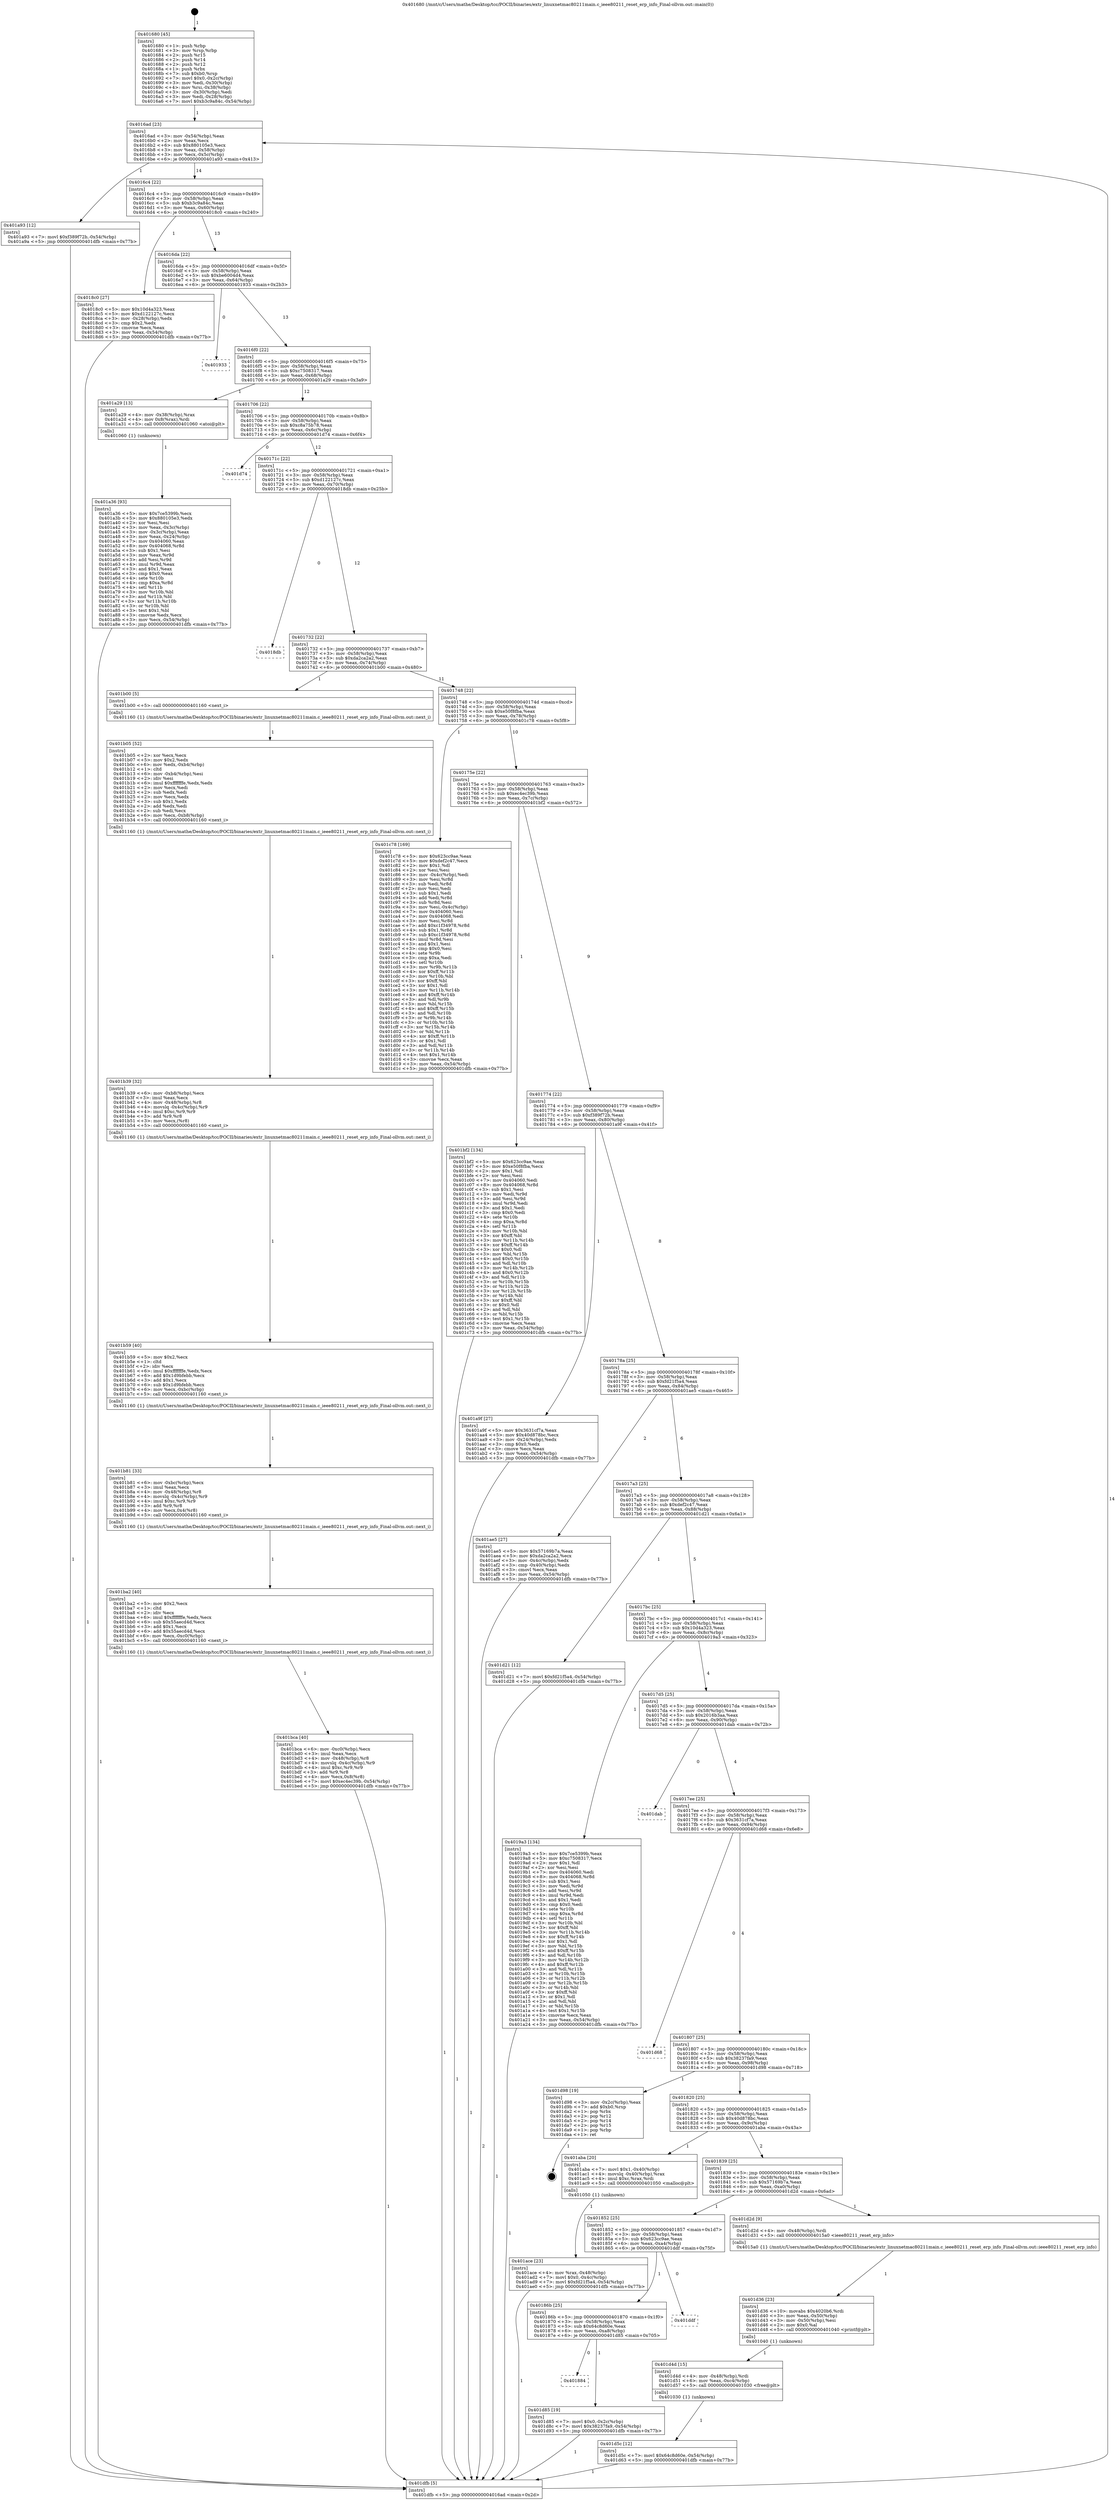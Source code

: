 digraph "0x401680" {
  label = "0x401680 (/mnt/c/Users/mathe/Desktop/tcc/POCII/binaries/extr_linuxnetmac80211main.c_ieee80211_reset_erp_info_Final-ollvm.out::main(0))"
  labelloc = "t"
  node[shape=record]

  Entry [label="",width=0.3,height=0.3,shape=circle,fillcolor=black,style=filled]
  "0x4016ad" [label="{
     0x4016ad [23]\l
     | [instrs]\l
     &nbsp;&nbsp;0x4016ad \<+3\>: mov -0x54(%rbp),%eax\l
     &nbsp;&nbsp;0x4016b0 \<+2\>: mov %eax,%ecx\l
     &nbsp;&nbsp;0x4016b2 \<+6\>: sub $0x880105e3,%ecx\l
     &nbsp;&nbsp;0x4016b8 \<+3\>: mov %eax,-0x58(%rbp)\l
     &nbsp;&nbsp;0x4016bb \<+3\>: mov %ecx,-0x5c(%rbp)\l
     &nbsp;&nbsp;0x4016be \<+6\>: je 0000000000401a93 \<main+0x413\>\l
  }"]
  "0x401a93" [label="{
     0x401a93 [12]\l
     | [instrs]\l
     &nbsp;&nbsp;0x401a93 \<+7\>: movl $0xf389f72b,-0x54(%rbp)\l
     &nbsp;&nbsp;0x401a9a \<+5\>: jmp 0000000000401dfb \<main+0x77b\>\l
  }"]
  "0x4016c4" [label="{
     0x4016c4 [22]\l
     | [instrs]\l
     &nbsp;&nbsp;0x4016c4 \<+5\>: jmp 00000000004016c9 \<main+0x49\>\l
     &nbsp;&nbsp;0x4016c9 \<+3\>: mov -0x58(%rbp),%eax\l
     &nbsp;&nbsp;0x4016cc \<+5\>: sub $0xb3c9a84c,%eax\l
     &nbsp;&nbsp;0x4016d1 \<+3\>: mov %eax,-0x60(%rbp)\l
     &nbsp;&nbsp;0x4016d4 \<+6\>: je 00000000004018c0 \<main+0x240\>\l
  }"]
  Exit [label="",width=0.3,height=0.3,shape=circle,fillcolor=black,style=filled,peripheries=2]
  "0x4018c0" [label="{
     0x4018c0 [27]\l
     | [instrs]\l
     &nbsp;&nbsp;0x4018c0 \<+5\>: mov $0x10d4a323,%eax\l
     &nbsp;&nbsp;0x4018c5 \<+5\>: mov $0xd122127c,%ecx\l
     &nbsp;&nbsp;0x4018ca \<+3\>: mov -0x28(%rbp),%edx\l
     &nbsp;&nbsp;0x4018cd \<+3\>: cmp $0x2,%edx\l
     &nbsp;&nbsp;0x4018d0 \<+3\>: cmovne %ecx,%eax\l
     &nbsp;&nbsp;0x4018d3 \<+3\>: mov %eax,-0x54(%rbp)\l
     &nbsp;&nbsp;0x4018d6 \<+5\>: jmp 0000000000401dfb \<main+0x77b\>\l
  }"]
  "0x4016da" [label="{
     0x4016da [22]\l
     | [instrs]\l
     &nbsp;&nbsp;0x4016da \<+5\>: jmp 00000000004016df \<main+0x5f\>\l
     &nbsp;&nbsp;0x4016df \<+3\>: mov -0x58(%rbp),%eax\l
     &nbsp;&nbsp;0x4016e2 \<+5\>: sub $0xbe6004d4,%eax\l
     &nbsp;&nbsp;0x4016e7 \<+3\>: mov %eax,-0x64(%rbp)\l
     &nbsp;&nbsp;0x4016ea \<+6\>: je 0000000000401933 \<main+0x2b3\>\l
  }"]
  "0x401dfb" [label="{
     0x401dfb [5]\l
     | [instrs]\l
     &nbsp;&nbsp;0x401dfb \<+5\>: jmp 00000000004016ad \<main+0x2d\>\l
  }"]
  "0x401680" [label="{
     0x401680 [45]\l
     | [instrs]\l
     &nbsp;&nbsp;0x401680 \<+1\>: push %rbp\l
     &nbsp;&nbsp;0x401681 \<+3\>: mov %rsp,%rbp\l
     &nbsp;&nbsp;0x401684 \<+2\>: push %r15\l
     &nbsp;&nbsp;0x401686 \<+2\>: push %r14\l
     &nbsp;&nbsp;0x401688 \<+2\>: push %r12\l
     &nbsp;&nbsp;0x40168a \<+1\>: push %rbx\l
     &nbsp;&nbsp;0x40168b \<+7\>: sub $0xb0,%rsp\l
     &nbsp;&nbsp;0x401692 \<+7\>: movl $0x0,-0x2c(%rbp)\l
     &nbsp;&nbsp;0x401699 \<+3\>: mov %edi,-0x30(%rbp)\l
     &nbsp;&nbsp;0x40169c \<+4\>: mov %rsi,-0x38(%rbp)\l
     &nbsp;&nbsp;0x4016a0 \<+3\>: mov -0x30(%rbp),%edi\l
     &nbsp;&nbsp;0x4016a3 \<+3\>: mov %edi,-0x28(%rbp)\l
     &nbsp;&nbsp;0x4016a6 \<+7\>: movl $0xb3c9a84c,-0x54(%rbp)\l
  }"]
  "0x401884" [label="{
     0x401884\l
  }", style=dashed]
  "0x401933" [label="{
     0x401933\l
  }", style=dashed]
  "0x4016f0" [label="{
     0x4016f0 [22]\l
     | [instrs]\l
     &nbsp;&nbsp;0x4016f0 \<+5\>: jmp 00000000004016f5 \<main+0x75\>\l
     &nbsp;&nbsp;0x4016f5 \<+3\>: mov -0x58(%rbp),%eax\l
     &nbsp;&nbsp;0x4016f8 \<+5\>: sub $0xc7508317,%eax\l
     &nbsp;&nbsp;0x4016fd \<+3\>: mov %eax,-0x68(%rbp)\l
     &nbsp;&nbsp;0x401700 \<+6\>: je 0000000000401a29 \<main+0x3a9\>\l
  }"]
  "0x401d85" [label="{
     0x401d85 [19]\l
     | [instrs]\l
     &nbsp;&nbsp;0x401d85 \<+7\>: movl $0x0,-0x2c(%rbp)\l
     &nbsp;&nbsp;0x401d8c \<+7\>: movl $0x38237fa9,-0x54(%rbp)\l
     &nbsp;&nbsp;0x401d93 \<+5\>: jmp 0000000000401dfb \<main+0x77b\>\l
  }"]
  "0x401a29" [label="{
     0x401a29 [13]\l
     | [instrs]\l
     &nbsp;&nbsp;0x401a29 \<+4\>: mov -0x38(%rbp),%rax\l
     &nbsp;&nbsp;0x401a2d \<+4\>: mov 0x8(%rax),%rdi\l
     &nbsp;&nbsp;0x401a31 \<+5\>: call 0000000000401060 \<atoi@plt\>\l
     | [calls]\l
     &nbsp;&nbsp;0x401060 \{1\} (unknown)\l
  }"]
  "0x401706" [label="{
     0x401706 [22]\l
     | [instrs]\l
     &nbsp;&nbsp;0x401706 \<+5\>: jmp 000000000040170b \<main+0x8b\>\l
     &nbsp;&nbsp;0x40170b \<+3\>: mov -0x58(%rbp),%eax\l
     &nbsp;&nbsp;0x40170e \<+5\>: sub $0xc8a75b78,%eax\l
     &nbsp;&nbsp;0x401713 \<+3\>: mov %eax,-0x6c(%rbp)\l
     &nbsp;&nbsp;0x401716 \<+6\>: je 0000000000401d74 \<main+0x6f4\>\l
  }"]
  "0x40186b" [label="{
     0x40186b [25]\l
     | [instrs]\l
     &nbsp;&nbsp;0x40186b \<+5\>: jmp 0000000000401870 \<main+0x1f0\>\l
     &nbsp;&nbsp;0x401870 \<+3\>: mov -0x58(%rbp),%eax\l
     &nbsp;&nbsp;0x401873 \<+5\>: sub $0x64c8d60e,%eax\l
     &nbsp;&nbsp;0x401878 \<+6\>: mov %eax,-0xa8(%rbp)\l
     &nbsp;&nbsp;0x40187e \<+6\>: je 0000000000401d85 \<main+0x705\>\l
  }"]
  "0x401d74" [label="{
     0x401d74\l
  }", style=dashed]
  "0x40171c" [label="{
     0x40171c [22]\l
     | [instrs]\l
     &nbsp;&nbsp;0x40171c \<+5\>: jmp 0000000000401721 \<main+0xa1\>\l
     &nbsp;&nbsp;0x401721 \<+3\>: mov -0x58(%rbp),%eax\l
     &nbsp;&nbsp;0x401724 \<+5\>: sub $0xd122127c,%eax\l
     &nbsp;&nbsp;0x401729 \<+3\>: mov %eax,-0x70(%rbp)\l
     &nbsp;&nbsp;0x40172c \<+6\>: je 00000000004018db \<main+0x25b\>\l
  }"]
  "0x401ddf" [label="{
     0x401ddf\l
  }", style=dashed]
  "0x4018db" [label="{
     0x4018db\l
  }", style=dashed]
  "0x401732" [label="{
     0x401732 [22]\l
     | [instrs]\l
     &nbsp;&nbsp;0x401732 \<+5\>: jmp 0000000000401737 \<main+0xb7\>\l
     &nbsp;&nbsp;0x401737 \<+3\>: mov -0x58(%rbp),%eax\l
     &nbsp;&nbsp;0x40173a \<+5\>: sub $0xda2ca2a2,%eax\l
     &nbsp;&nbsp;0x40173f \<+3\>: mov %eax,-0x74(%rbp)\l
     &nbsp;&nbsp;0x401742 \<+6\>: je 0000000000401b00 \<main+0x480\>\l
  }"]
  "0x401d5c" [label="{
     0x401d5c [12]\l
     | [instrs]\l
     &nbsp;&nbsp;0x401d5c \<+7\>: movl $0x64c8d60e,-0x54(%rbp)\l
     &nbsp;&nbsp;0x401d63 \<+5\>: jmp 0000000000401dfb \<main+0x77b\>\l
  }"]
  "0x401b00" [label="{
     0x401b00 [5]\l
     | [instrs]\l
     &nbsp;&nbsp;0x401b00 \<+5\>: call 0000000000401160 \<next_i\>\l
     | [calls]\l
     &nbsp;&nbsp;0x401160 \{1\} (/mnt/c/Users/mathe/Desktop/tcc/POCII/binaries/extr_linuxnetmac80211main.c_ieee80211_reset_erp_info_Final-ollvm.out::next_i)\l
  }"]
  "0x401748" [label="{
     0x401748 [22]\l
     | [instrs]\l
     &nbsp;&nbsp;0x401748 \<+5\>: jmp 000000000040174d \<main+0xcd\>\l
     &nbsp;&nbsp;0x40174d \<+3\>: mov -0x58(%rbp),%eax\l
     &nbsp;&nbsp;0x401750 \<+5\>: sub $0xe50f8fba,%eax\l
     &nbsp;&nbsp;0x401755 \<+3\>: mov %eax,-0x78(%rbp)\l
     &nbsp;&nbsp;0x401758 \<+6\>: je 0000000000401c78 \<main+0x5f8\>\l
  }"]
  "0x401d4d" [label="{
     0x401d4d [15]\l
     | [instrs]\l
     &nbsp;&nbsp;0x401d4d \<+4\>: mov -0x48(%rbp),%rdi\l
     &nbsp;&nbsp;0x401d51 \<+6\>: mov %eax,-0xc4(%rbp)\l
     &nbsp;&nbsp;0x401d57 \<+5\>: call 0000000000401030 \<free@plt\>\l
     | [calls]\l
     &nbsp;&nbsp;0x401030 \{1\} (unknown)\l
  }"]
  "0x401c78" [label="{
     0x401c78 [169]\l
     | [instrs]\l
     &nbsp;&nbsp;0x401c78 \<+5\>: mov $0x623cc9ae,%eax\l
     &nbsp;&nbsp;0x401c7d \<+5\>: mov $0xdef2c47,%ecx\l
     &nbsp;&nbsp;0x401c82 \<+2\>: mov $0x1,%dl\l
     &nbsp;&nbsp;0x401c84 \<+2\>: xor %esi,%esi\l
     &nbsp;&nbsp;0x401c86 \<+3\>: mov -0x4c(%rbp),%edi\l
     &nbsp;&nbsp;0x401c89 \<+3\>: mov %esi,%r8d\l
     &nbsp;&nbsp;0x401c8c \<+3\>: sub %edi,%r8d\l
     &nbsp;&nbsp;0x401c8f \<+2\>: mov %esi,%edi\l
     &nbsp;&nbsp;0x401c91 \<+3\>: sub $0x1,%edi\l
     &nbsp;&nbsp;0x401c94 \<+3\>: add %edi,%r8d\l
     &nbsp;&nbsp;0x401c97 \<+3\>: sub %r8d,%esi\l
     &nbsp;&nbsp;0x401c9a \<+3\>: mov %esi,-0x4c(%rbp)\l
     &nbsp;&nbsp;0x401c9d \<+7\>: mov 0x404060,%esi\l
     &nbsp;&nbsp;0x401ca4 \<+7\>: mov 0x404068,%edi\l
     &nbsp;&nbsp;0x401cab \<+3\>: mov %esi,%r8d\l
     &nbsp;&nbsp;0x401cae \<+7\>: add $0xc1f34978,%r8d\l
     &nbsp;&nbsp;0x401cb5 \<+4\>: sub $0x1,%r8d\l
     &nbsp;&nbsp;0x401cb9 \<+7\>: sub $0xc1f34978,%r8d\l
     &nbsp;&nbsp;0x401cc0 \<+4\>: imul %r8d,%esi\l
     &nbsp;&nbsp;0x401cc4 \<+3\>: and $0x1,%esi\l
     &nbsp;&nbsp;0x401cc7 \<+3\>: cmp $0x0,%esi\l
     &nbsp;&nbsp;0x401cca \<+4\>: sete %r9b\l
     &nbsp;&nbsp;0x401cce \<+3\>: cmp $0xa,%edi\l
     &nbsp;&nbsp;0x401cd1 \<+4\>: setl %r10b\l
     &nbsp;&nbsp;0x401cd5 \<+3\>: mov %r9b,%r11b\l
     &nbsp;&nbsp;0x401cd8 \<+4\>: xor $0xff,%r11b\l
     &nbsp;&nbsp;0x401cdc \<+3\>: mov %r10b,%bl\l
     &nbsp;&nbsp;0x401cdf \<+3\>: xor $0xff,%bl\l
     &nbsp;&nbsp;0x401ce2 \<+3\>: xor $0x1,%dl\l
     &nbsp;&nbsp;0x401ce5 \<+3\>: mov %r11b,%r14b\l
     &nbsp;&nbsp;0x401ce8 \<+4\>: and $0xff,%r14b\l
     &nbsp;&nbsp;0x401cec \<+3\>: and %dl,%r9b\l
     &nbsp;&nbsp;0x401cef \<+3\>: mov %bl,%r15b\l
     &nbsp;&nbsp;0x401cf2 \<+4\>: and $0xff,%r15b\l
     &nbsp;&nbsp;0x401cf6 \<+3\>: and %dl,%r10b\l
     &nbsp;&nbsp;0x401cf9 \<+3\>: or %r9b,%r14b\l
     &nbsp;&nbsp;0x401cfc \<+3\>: or %r10b,%r15b\l
     &nbsp;&nbsp;0x401cff \<+3\>: xor %r15b,%r14b\l
     &nbsp;&nbsp;0x401d02 \<+3\>: or %bl,%r11b\l
     &nbsp;&nbsp;0x401d05 \<+4\>: xor $0xff,%r11b\l
     &nbsp;&nbsp;0x401d09 \<+3\>: or $0x1,%dl\l
     &nbsp;&nbsp;0x401d0c \<+3\>: and %dl,%r11b\l
     &nbsp;&nbsp;0x401d0f \<+3\>: or %r11b,%r14b\l
     &nbsp;&nbsp;0x401d12 \<+4\>: test $0x1,%r14b\l
     &nbsp;&nbsp;0x401d16 \<+3\>: cmovne %ecx,%eax\l
     &nbsp;&nbsp;0x401d19 \<+3\>: mov %eax,-0x54(%rbp)\l
     &nbsp;&nbsp;0x401d1c \<+5\>: jmp 0000000000401dfb \<main+0x77b\>\l
  }"]
  "0x40175e" [label="{
     0x40175e [22]\l
     | [instrs]\l
     &nbsp;&nbsp;0x40175e \<+5\>: jmp 0000000000401763 \<main+0xe3\>\l
     &nbsp;&nbsp;0x401763 \<+3\>: mov -0x58(%rbp),%eax\l
     &nbsp;&nbsp;0x401766 \<+5\>: sub $0xec4ec39b,%eax\l
     &nbsp;&nbsp;0x40176b \<+3\>: mov %eax,-0x7c(%rbp)\l
     &nbsp;&nbsp;0x40176e \<+6\>: je 0000000000401bf2 \<main+0x572\>\l
  }"]
  "0x401d36" [label="{
     0x401d36 [23]\l
     | [instrs]\l
     &nbsp;&nbsp;0x401d36 \<+10\>: movabs $0x4020b6,%rdi\l
     &nbsp;&nbsp;0x401d40 \<+3\>: mov %eax,-0x50(%rbp)\l
     &nbsp;&nbsp;0x401d43 \<+3\>: mov -0x50(%rbp),%esi\l
     &nbsp;&nbsp;0x401d46 \<+2\>: mov $0x0,%al\l
     &nbsp;&nbsp;0x401d48 \<+5\>: call 0000000000401040 \<printf@plt\>\l
     | [calls]\l
     &nbsp;&nbsp;0x401040 \{1\} (unknown)\l
  }"]
  "0x401bf2" [label="{
     0x401bf2 [134]\l
     | [instrs]\l
     &nbsp;&nbsp;0x401bf2 \<+5\>: mov $0x623cc9ae,%eax\l
     &nbsp;&nbsp;0x401bf7 \<+5\>: mov $0xe50f8fba,%ecx\l
     &nbsp;&nbsp;0x401bfc \<+2\>: mov $0x1,%dl\l
     &nbsp;&nbsp;0x401bfe \<+2\>: xor %esi,%esi\l
     &nbsp;&nbsp;0x401c00 \<+7\>: mov 0x404060,%edi\l
     &nbsp;&nbsp;0x401c07 \<+8\>: mov 0x404068,%r8d\l
     &nbsp;&nbsp;0x401c0f \<+3\>: sub $0x1,%esi\l
     &nbsp;&nbsp;0x401c12 \<+3\>: mov %edi,%r9d\l
     &nbsp;&nbsp;0x401c15 \<+3\>: add %esi,%r9d\l
     &nbsp;&nbsp;0x401c18 \<+4\>: imul %r9d,%edi\l
     &nbsp;&nbsp;0x401c1c \<+3\>: and $0x1,%edi\l
     &nbsp;&nbsp;0x401c1f \<+3\>: cmp $0x0,%edi\l
     &nbsp;&nbsp;0x401c22 \<+4\>: sete %r10b\l
     &nbsp;&nbsp;0x401c26 \<+4\>: cmp $0xa,%r8d\l
     &nbsp;&nbsp;0x401c2a \<+4\>: setl %r11b\l
     &nbsp;&nbsp;0x401c2e \<+3\>: mov %r10b,%bl\l
     &nbsp;&nbsp;0x401c31 \<+3\>: xor $0xff,%bl\l
     &nbsp;&nbsp;0x401c34 \<+3\>: mov %r11b,%r14b\l
     &nbsp;&nbsp;0x401c37 \<+4\>: xor $0xff,%r14b\l
     &nbsp;&nbsp;0x401c3b \<+3\>: xor $0x0,%dl\l
     &nbsp;&nbsp;0x401c3e \<+3\>: mov %bl,%r15b\l
     &nbsp;&nbsp;0x401c41 \<+4\>: and $0x0,%r15b\l
     &nbsp;&nbsp;0x401c45 \<+3\>: and %dl,%r10b\l
     &nbsp;&nbsp;0x401c48 \<+3\>: mov %r14b,%r12b\l
     &nbsp;&nbsp;0x401c4b \<+4\>: and $0x0,%r12b\l
     &nbsp;&nbsp;0x401c4f \<+3\>: and %dl,%r11b\l
     &nbsp;&nbsp;0x401c52 \<+3\>: or %r10b,%r15b\l
     &nbsp;&nbsp;0x401c55 \<+3\>: or %r11b,%r12b\l
     &nbsp;&nbsp;0x401c58 \<+3\>: xor %r12b,%r15b\l
     &nbsp;&nbsp;0x401c5b \<+3\>: or %r14b,%bl\l
     &nbsp;&nbsp;0x401c5e \<+3\>: xor $0xff,%bl\l
     &nbsp;&nbsp;0x401c61 \<+3\>: or $0x0,%dl\l
     &nbsp;&nbsp;0x401c64 \<+2\>: and %dl,%bl\l
     &nbsp;&nbsp;0x401c66 \<+3\>: or %bl,%r15b\l
     &nbsp;&nbsp;0x401c69 \<+4\>: test $0x1,%r15b\l
     &nbsp;&nbsp;0x401c6d \<+3\>: cmovne %ecx,%eax\l
     &nbsp;&nbsp;0x401c70 \<+3\>: mov %eax,-0x54(%rbp)\l
     &nbsp;&nbsp;0x401c73 \<+5\>: jmp 0000000000401dfb \<main+0x77b\>\l
  }"]
  "0x401774" [label="{
     0x401774 [22]\l
     | [instrs]\l
     &nbsp;&nbsp;0x401774 \<+5\>: jmp 0000000000401779 \<main+0xf9\>\l
     &nbsp;&nbsp;0x401779 \<+3\>: mov -0x58(%rbp),%eax\l
     &nbsp;&nbsp;0x40177c \<+5\>: sub $0xf389f72b,%eax\l
     &nbsp;&nbsp;0x401781 \<+3\>: mov %eax,-0x80(%rbp)\l
     &nbsp;&nbsp;0x401784 \<+6\>: je 0000000000401a9f \<main+0x41f\>\l
  }"]
  "0x401852" [label="{
     0x401852 [25]\l
     | [instrs]\l
     &nbsp;&nbsp;0x401852 \<+5\>: jmp 0000000000401857 \<main+0x1d7\>\l
     &nbsp;&nbsp;0x401857 \<+3\>: mov -0x58(%rbp),%eax\l
     &nbsp;&nbsp;0x40185a \<+5\>: sub $0x623cc9ae,%eax\l
     &nbsp;&nbsp;0x40185f \<+6\>: mov %eax,-0xa4(%rbp)\l
     &nbsp;&nbsp;0x401865 \<+6\>: je 0000000000401ddf \<main+0x75f\>\l
  }"]
  "0x401a9f" [label="{
     0x401a9f [27]\l
     | [instrs]\l
     &nbsp;&nbsp;0x401a9f \<+5\>: mov $0x3631cf7a,%eax\l
     &nbsp;&nbsp;0x401aa4 \<+5\>: mov $0x40d878bc,%ecx\l
     &nbsp;&nbsp;0x401aa9 \<+3\>: mov -0x24(%rbp),%edx\l
     &nbsp;&nbsp;0x401aac \<+3\>: cmp $0x0,%edx\l
     &nbsp;&nbsp;0x401aaf \<+3\>: cmove %ecx,%eax\l
     &nbsp;&nbsp;0x401ab2 \<+3\>: mov %eax,-0x54(%rbp)\l
     &nbsp;&nbsp;0x401ab5 \<+5\>: jmp 0000000000401dfb \<main+0x77b\>\l
  }"]
  "0x40178a" [label="{
     0x40178a [25]\l
     | [instrs]\l
     &nbsp;&nbsp;0x40178a \<+5\>: jmp 000000000040178f \<main+0x10f\>\l
     &nbsp;&nbsp;0x40178f \<+3\>: mov -0x58(%rbp),%eax\l
     &nbsp;&nbsp;0x401792 \<+5\>: sub $0xfd21f5a4,%eax\l
     &nbsp;&nbsp;0x401797 \<+6\>: mov %eax,-0x84(%rbp)\l
     &nbsp;&nbsp;0x40179d \<+6\>: je 0000000000401ae5 \<main+0x465\>\l
  }"]
  "0x401d2d" [label="{
     0x401d2d [9]\l
     | [instrs]\l
     &nbsp;&nbsp;0x401d2d \<+4\>: mov -0x48(%rbp),%rdi\l
     &nbsp;&nbsp;0x401d31 \<+5\>: call 00000000004015a0 \<ieee80211_reset_erp_info\>\l
     | [calls]\l
     &nbsp;&nbsp;0x4015a0 \{1\} (/mnt/c/Users/mathe/Desktop/tcc/POCII/binaries/extr_linuxnetmac80211main.c_ieee80211_reset_erp_info_Final-ollvm.out::ieee80211_reset_erp_info)\l
  }"]
  "0x401ae5" [label="{
     0x401ae5 [27]\l
     | [instrs]\l
     &nbsp;&nbsp;0x401ae5 \<+5\>: mov $0x57169b7a,%eax\l
     &nbsp;&nbsp;0x401aea \<+5\>: mov $0xda2ca2a2,%ecx\l
     &nbsp;&nbsp;0x401aef \<+3\>: mov -0x4c(%rbp),%edx\l
     &nbsp;&nbsp;0x401af2 \<+3\>: cmp -0x40(%rbp),%edx\l
     &nbsp;&nbsp;0x401af5 \<+3\>: cmovl %ecx,%eax\l
     &nbsp;&nbsp;0x401af8 \<+3\>: mov %eax,-0x54(%rbp)\l
     &nbsp;&nbsp;0x401afb \<+5\>: jmp 0000000000401dfb \<main+0x77b\>\l
  }"]
  "0x4017a3" [label="{
     0x4017a3 [25]\l
     | [instrs]\l
     &nbsp;&nbsp;0x4017a3 \<+5\>: jmp 00000000004017a8 \<main+0x128\>\l
     &nbsp;&nbsp;0x4017a8 \<+3\>: mov -0x58(%rbp),%eax\l
     &nbsp;&nbsp;0x4017ab \<+5\>: sub $0xdef2c47,%eax\l
     &nbsp;&nbsp;0x4017b0 \<+6\>: mov %eax,-0x88(%rbp)\l
     &nbsp;&nbsp;0x4017b6 \<+6\>: je 0000000000401d21 \<main+0x6a1\>\l
  }"]
  "0x401bca" [label="{
     0x401bca [40]\l
     | [instrs]\l
     &nbsp;&nbsp;0x401bca \<+6\>: mov -0xc0(%rbp),%ecx\l
     &nbsp;&nbsp;0x401bd0 \<+3\>: imul %eax,%ecx\l
     &nbsp;&nbsp;0x401bd3 \<+4\>: mov -0x48(%rbp),%r8\l
     &nbsp;&nbsp;0x401bd7 \<+4\>: movslq -0x4c(%rbp),%r9\l
     &nbsp;&nbsp;0x401bdb \<+4\>: imul $0xc,%r9,%r9\l
     &nbsp;&nbsp;0x401bdf \<+3\>: add %r9,%r8\l
     &nbsp;&nbsp;0x401be2 \<+4\>: mov %ecx,0x8(%r8)\l
     &nbsp;&nbsp;0x401be6 \<+7\>: movl $0xec4ec39b,-0x54(%rbp)\l
     &nbsp;&nbsp;0x401bed \<+5\>: jmp 0000000000401dfb \<main+0x77b\>\l
  }"]
  "0x401d21" [label="{
     0x401d21 [12]\l
     | [instrs]\l
     &nbsp;&nbsp;0x401d21 \<+7\>: movl $0xfd21f5a4,-0x54(%rbp)\l
     &nbsp;&nbsp;0x401d28 \<+5\>: jmp 0000000000401dfb \<main+0x77b\>\l
  }"]
  "0x4017bc" [label="{
     0x4017bc [25]\l
     | [instrs]\l
     &nbsp;&nbsp;0x4017bc \<+5\>: jmp 00000000004017c1 \<main+0x141\>\l
     &nbsp;&nbsp;0x4017c1 \<+3\>: mov -0x58(%rbp),%eax\l
     &nbsp;&nbsp;0x4017c4 \<+5\>: sub $0x10d4a323,%eax\l
     &nbsp;&nbsp;0x4017c9 \<+6\>: mov %eax,-0x8c(%rbp)\l
     &nbsp;&nbsp;0x4017cf \<+6\>: je 00000000004019a3 \<main+0x323\>\l
  }"]
  "0x401ba2" [label="{
     0x401ba2 [40]\l
     | [instrs]\l
     &nbsp;&nbsp;0x401ba2 \<+5\>: mov $0x2,%ecx\l
     &nbsp;&nbsp;0x401ba7 \<+1\>: cltd\l
     &nbsp;&nbsp;0x401ba8 \<+2\>: idiv %ecx\l
     &nbsp;&nbsp;0x401baa \<+6\>: imul $0xfffffffe,%edx,%ecx\l
     &nbsp;&nbsp;0x401bb0 \<+6\>: sub $0x55aecd4d,%ecx\l
     &nbsp;&nbsp;0x401bb6 \<+3\>: add $0x1,%ecx\l
     &nbsp;&nbsp;0x401bb9 \<+6\>: add $0x55aecd4d,%ecx\l
     &nbsp;&nbsp;0x401bbf \<+6\>: mov %ecx,-0xc0(%rbp)\l
     &nbsp;&nbsp;0x401bc5 \<+5\>: call 0000000000401160 \<next_i\>\l
     | [calls]\l
     &nbsp;&nbsp;0x401160 \{1\} (/mnt/c/Users/mathe/Desktop/tcc/POCII/binaries/extr_linuxnetmac80211main.c_ieee80211_reset_erp_info_Final-ollvm.out::next_i)\l
  }"]
  "0x4019a3" [label="{
     0x4019a3 [134]\l
     | [instrs]\l
     &nbsp;&nbsp;0x4019a3 \<+5\>: mov $0x7ce5399b,%eax\l
     &nbsp;&nbsp;0x4019a8 \<+5\>: mov $0xc7508317,%ecx\l
     &nbsp;&nbsp;0x4019ad \<+2\>: mov $0x1,%dl\l
     &nbsp;&nbsp;0x4019af \<+2\>: xor %esi,%esi\l
     &nbsp;&nbsp;0x4019b1 \<+7\>: mov 0x404060,%edi\l
     &nbsp;&nbsp;0x4019b8 \<+8\>: mov 0x404068,%r8d\l
     &nbsp;&nbsp;0x4019c0 \<+3\>: sub $0x1,%esi\l
     &nbsp;&nbsp;0x4019c3 \<+3\>: mov %edi,%r9d\l
     &nbsp;&nbsp;0x4019c6 \<+3\>: add %esi,%r9d\l
     &nbsp;&nbsp;0x4019c9 \<+4\>: imul %r9d,%edi\l
     &nbsp;&nbsp;0x4019cd \<+3\>: and $0x1,%edi\l
     &nbsp;&nbsp;0x4019d0 \<+3\>: cmp $0x0,%edi\l
     &nbsp;&nbsp;0x4019d3 \<+4\>: sete %r10b\l
     &nbsp;&nbsp;0x4019d7 \<+4\>: cmp $0xa,%r8d\l
     &nbsp;&nbsp;0x4019db \<+4\>: setl %r11b\l
     &nbsp;&nbsp;0x4019df \<+3\>: mov %r10b,%bl\l
     &nbsp;&nbsp;0x4019e2 \<+3\>: xor $0xff,%bl\l
     &nbsp;&nbsp;0x4019e5 \<+3\>: mov %r11b,%r14b\l
     &nbsp;&nbsp;0x4019e8 \<+4\>: xor $0xff,%r14b\l
     &nbsp;&nbsp;0x4019ec \<+3\>: xor $0x1,%dl\l
     &nbsp;&nbsp;0x4019ef \<+3\>: mov %bl,%r15b\l
     &nbsp;&nbsp;0x4019f2 \<+4\>: and $0xff,%r15b\l
     &nbsp;&nbsp;0x4019f6 \<+3\>: and %dl,%r10b\l
     &nbsp;&nbsp;0x4019f9 \<+3\>: mov %r14b,%r12b\l
     &nbsp;&nbsp;0x4019fc \<+4\>: and $0xff,%r12b\l
     &nbsp;&nbsp;0x401a00 \<+3\>: and %dl,%r11b\l
     &nbsp;&nbsp;0x401a03 \<+3\>: or %r10b,%r15b\l
     &nbsp;&nbsp;0x401a06 \<+3\>: or %r11b,%r12b\l
     &nbsp;&nbsp;0x401a09 \<+3\>: xor %r12b,%r15b\l
     &nbsp;&nbsp;0x401a0c \<+3\>: or %r14b,%bl\l
     &nbsp;&nbsp;0x401a0f \<+3\>: xor $0xff,%bl\l
     &nbsp;&nbsp;0x401a12 \<+3\>: or $0x1,%dl\l
     &nbsp;&nbsp;0x401a15 \<+2\>: and %dl,%bl\l
     &nbsp;&nbsp;0x401a17 \<+3\>: or %bl,%r15b\l
     &nbsp;&nbsp;0x401a1a \<+4\>: test $0x1,%r15b\l
     &nbsp;&nbsp;0x401a1e \<+3\>: cmovne %ecx,%eax\l
     &nbsp;&nbsp;0x401a21 \<+3\>: mov %eax,-0x54(%rbp)\l
     &nbsp;&nbsp;0x401a24 \<+5\>: jmp 0000000000401dfb \<main+0x77b\>\l
  }"]
  "0x4017d5" [label="{
     0x4017d5 [25]\l
     | [instrs]\l
     &nbsp;&nbsp;0x4017d5 \<+5\>: jmp 00000000004017da \<main+0x15a\>\l
     &nbsp;&nbsp;0x4017da \<+3\>: mov -0x58(%rbp),%eax\l
     &nbsp;&nbsp;0x4017dd \<+5\>: sub $0x2016b3aa,%eax\l
     &nbsp;&nbsp;0x4017e2 \<+6\>: mov %eax,-0x90(%rbp)\l
     &nbsp;&nbsp;0x4017e8 \<+6\>: je 0000000000401dab \<main+0x72b\>\l
  }"]
  "0x401a36" [label="{
     0x401a36 [93]\l
     | [instrs]\l
     &nbsp;&nbsp;0x401a36 \<+5\>: mov $0x7ce5399b,%ecx\l
     &nbsp;&nbsp;0x401a3b \<+5\>: mov $0x880105e3,%edx\l
     &nbsp;&nbsp;0x401a40 \<+2\>: xor %esi,%esi\l
     &nbsp;&nbsp;0x401a42 \<+3\>: mov %eax,-0x3c(%rbp)\l
     &nbsp;&nbsp;0x401a45 \<+3\>: mov -0x3c(%rbp),%eax\l
     &nbsp;&nbsp;0x401a48 \<+3\>: mov %eax,-0x24(%rbp)\l
     &nbsp;&nbsp;0x401a4b \<+7\>: mov 0x404060,%eax\l
     &nbsp;&nbsp;0x401a52 \<+8\>: mov 0x404068,%r8d\l
     &nbsp;&nbsp;0x401a5a \<+3\>: sub $0x1,%esi\l
     &nbsp;&nbsp;0x401a5d \<+3\>: mov %eax,%r9d\l
     &nbsp;&nbsp;0x401a60 \<+3\>: add %esi,%r9d\l
     &nbsp;&nbsp;0x401a63 \<+4\>: imul %r9d,%eax\l
     &nbsp;&nbsp;0x401a67 \<+3\>: and $0x1,%eax\l
     &nbsp;&nbsp;0x401a6a \<+3\>: cmp $0x0,%eax\l
     &nbsp;&nbsp;0x401a6d \<+4\>: sete %r10b\l
     &nbsp;&nbsp;0x401a71 \<+4\>: cmp $0xa,%r8d\l
     &nbsp;&nbsp;0x401a75 \<+4\>: setl %r11b\l
     &nbsp;&nbsp;0x401a79 \<+3\>: mov %r10b,%bl\l
     &nbsp;&nbsp;0x401a7c \<+3\>: and %r11b,%bl\l
     &nbsp;&nbsp;0x401a7f \<+3\>: xor %r11b,%r10b\l
     &nbsp;&nbsp;0x401a82 \<+3\>: or %r10b,%bl\l
     &nbsp;&nbsp;0x401a85 \<+3\>: test $0x1,%bl\l
     &nbsp;&nbsp;0x401a88 \<+3\>: cmovne %edx,%ecx\l
     &nbsp;&nbsp;0x401a8b \<+3\>: mov %ecx,-0x54(%rbp)\l
     &nbsp;&nbsp;0x401a8e \<+5\>: jmp 0000000000401dfb \<main+0x77b\>\l
  }"]
  "0x401b81" [label="{
     0x401b81 [33]\l
     | [instrs]\l
     &nbsp;&nbsp;0x401b81 \<+6\>: mov -0xbc(%rbp),%ecx\l
     &nbsp;&nbsp;0x401b87 \<+3\>: imul %eax,%ecx\l
     &nbsp;&nbsp;0x401b8a \<+4\>: mov -0x48(%rbp),%r8\l
     &nbsp;&nbsp;0x401b8e \<+4\>: movslq -0x4c(%rbp),%r9\l
     &nbsp;&nbsp;0x401b92 \<+4\>: imul $0xc,%r9,%r9\l
     &nbsp;&nbsp;0x401b96 \<+3\>: add %r9,%r8\l
     &nbsp;&nbsp;0x401b99 \<+4\>: mov %ecx,0x4(%r8)\l
     &nbsp;&nbsp;0x401b9d \<+5\>: call 0000000000401160 \<next_i\>\l
     | [calls]\l
     &nbsp;&nbsp;0x401160 \{1\} (/mnt/c/Users/mathe/Desktop/tcc/POCII/binaries/extr_linuxnetmac80211main.c_ieee80211_reset_erp_info_Final-ollvm.out::next_i)\l
  }"]
  "0x401dab" [label="{
     0x401dab\l
  }", style=dashed]
  "0x4017ee" [label="{
     0x4017ee [25]\l
     | [instrs]\l
     &nbsp;&nbsp;0x4017ee \<+5\>: jmp 00000000004017f3 \<main+0x173\>\l
     &nbsp;&nbsp;0x4017f3 \<+3\>: mov -0x58(%rbp),%eax\l
     &nbsp;&nbsp;0x4017f6 \<+5\>: sub $0x3631cf7a,%eax\l
     &nbsp;&nbsp;0x4017fb \<+6\>: mov %eax,-0x94(%rbp)\l
     &nbsp;&nbsp;0x401801 \<+6\>: je 0000000000401d68 \<main+0x6e8\>\l
  }"]
  "0x401b59" [label="{
     0x401b59 [40]\l
     | [instrs]\l
     &nbsp;&nbsp;0x401b59 \<+5\>: mov $0x2,%ecx\l
     &nbsp;&nbsp;0x401b5e \<+1\>: cltd\l
     &nbsp;&nbsp;0x401b5f \<+2\>: idiv %ecx\l
     &nbsp;&nbsp;0x401b61 \<+6\>: imul $0xfffffffe,%edx,%ecx\l
     &nbsp;&nbsp;0x401b67 \<+6\>: add $0x1d9bfebb,%ecx\l
     &nbsp;&nbsp;0x401b6d \<+3\>: add $0x1,%ecx\l
     &nbsp;&nbsp;0x401b70 \<+6\>: sub $0x1d9bfebb,%ecx\l
     &nbsp;&nbsp;0x401b76 \<+6\>: mov %ecx,-0xbc(%rbp)\l
     &nbsp;&nbsp;0x401b7c \<+5\>: call 0000000000401160 \<next_i\>\l
     | [calls]\l
     &nbsp;&nbsp;0x401160 \{1\} (/mnt/c/Users/mathe/Desktop/tcc/POCII/binaries/extr_linuxnetmac80211main.c_ieee80211_reset_erp_info_Final-ollvm.out::next_i)\l
  }"]
  "0x401d68" [label="{
     0x401d68\l
  }", style=dashed]
  "0x401807" [label="{
     0x401807 [25]\l
     | [instrs]\l
     &nbsp;&nbsp;0x401807 \<+5\>: jmp 000000000040180c \<main+0x18c\>\l
     &nbsp;&nbsp;0x40180c \<+3\>: mov -0x58(%rbp),%eax\l
     &nbsp;&nbsp;0x40180f \<+5\>: sub $0x38237fa9,%eax\l
     &nbsp;&nbsp;0x401814 \<+6\>: mov %eax,-0x98(%rbp)\l
     &nbsp;&nbsp;0x40181a \<+6\>: je 0000000000401d98 \<main+0x718\>\l
  }"]
  "0x401b39" [label="{
     0x401b39 [32]\l
     | [instrs]\l
     &nbsp;&nbsp;0x401b39 \<+6\>: mov -0xb8(%rbp),%ecx\l
     &nbsp;&nbsp;0x401b3f \<+3\>: imul %eax,%ecx\l
     &nbsp;&nbsp;0x401b42 \<+4\>: mov -0x48(%rbp),%r8\l
     &nbsp;&nbsp;0x401b46 \<+4\>: movslq -0x4c(%rbp),%r9\l
     &nbsp;&nbsp;0x401b4a \<+4\>: imul $0xc,%r9,%r9\l
     &nbsp;&nbsp;0x401b4e \<+3\>: add %r9,%r8\l
     &nbsp;&nbsp;0x401b51 \<+3\>: mov %ecx,(%r8)\l
     &nbsp;&nbsp;0x401b54 \<+5\>: call 0000000000401160 \<next_i\>\l
     | [calls]\l
     &nbsp;&nbsp;0x401160 \{1\} (/mnt/c/Users/mathe/Desktop/tcc/POCII/binaries/extr_linuxnetmac80211main.c_ieee80211_reset_erp_info_Final-ollvm.out::next_i)\l
  }"]
  "0x401d98" [label="{
     0x401d98 [19]\l
     | [instrs]\l
     &nbsp;&nbsp;0x401d98 \<+3\>: mov -0x2c(%rbp),%eax\l
     &nbsp;&nbsp;0x401d9b \<+7\>: add $0xb0,%rsp\l
     &nbsp;&nbsp;0x401da2 \<+1\>: pop %rbx\l
     &nbsp;&nbsp;0x401da3 \<+2\>: pop %r12\l
     &nbsp;&nbsp;0x401da5 \<+2\>: pop %r14\l
     &nbsp;&nbsp;0x401da7 \<+2\>: pop %r15\l
     &nbsp;&nbsp;0x401da9 \<+1\>: pop %rbp\l
     &nbsp;&nbsp;0x401daa \<+1\>: ret\l
  }"]
  "0x401820" [label="{
     0x401820 [25]\l
     | [instrs]\l
     &nbsp;&nbsp;0x401820 \<+5\>: jmp 0000000000401825 \<main+0x1a5\>\l
     &nbsp;&nbsp;0x401825 \<+3\>: mov -0x58(%rbp),%eax\l
     &nbsp;&nbsp;0x401828 \<+5\>: sub $0x40d878bc,%eax\l
     &nbsp;&nbsp;0x40182d \<+6\>: mov %eax,-0x9c(%rbp)\l
     &nbsp;&nbsp;0x401833 \<+6\>: je 0000000000401aba \<main+0x43a\>\l
  }"]
  "0x401b05" [label="{
     0x401b05 [52]\l
     | [instrs]\l
     &nbsp;&nbsp;0x401b05 \<+2\>: xor %ecx,%ecx\l
     &nbsp;&nbsp;0x401b07 \<+5\>: mov $0x2,%edx\l
     &nbsp;&nbsp;0x401b0c \<+6\>: mov %edx,-0xb4(%rbp)\l
     &nbsp;&nbsp;0x401b12 \<+1\>: cltd\l
     &nbsp;&nbsp;0x401b13 \<+6\>: mov -0xb4(%rbp),%esi\l
     &nbsp;&nbsp;0x401b19 \<+2\>: idiv %esi\l
     &nbsp;&nbsp;0x401b1b \<+6\>: imul $0xfffffffe,%edx,%edx\l
     &nbsp;&nbsp;0x401b21 \<+2\>: mov %ecx,%edi\l
     &nbsp;&nbsp;0x401b23 \<+2\>: sub %edx,%edi\l
     &nbsp;&nbsp;0x401b25 \<+2\>: mov %ecx,%edx\l
     &nbsp;&nbsp;0x401b27 \<+3\>: sub $0x1,%edx\l
     &nbsp;&nbsp;0x401b2a \<+2\>: add %edx,%edi\l
     &nbsp;&nbsp;0x401b2c \<+2\>: sub %edi,%ecx\l
     &nbsp;&nbsp;0x401b2e \<+6\>: mov %ecx,-0xb8(%rbp)\l
     &nbsp;&nbsp;0x401b34 \<+5\>: call 0000000000401160 \<next_i\>\l
     | [calls]\l
     &nbsp;&nbsp;0x401160 \{1\} (/mnt/c/Users/mathe/Desktop/tcc/POCII/binaries/extr_linuxnetmac80211main.c_ieee80211_reset_erp_info_Final-ollvm.out::next_i)\l
  }"]
  "0x401aba" [label="{
     0x401aba [20]\l
     | [instrs]\l
     &nbsp;&nbsp;0x401aba \<+7\>: movl $0x1,-0x40(%rbp)\l
     &nbsp;&nbsp;0x401ac1 \<+4\>: movslq -0x40(%rbp),%rax\l
     &nbsp;&nbsp;0x401ac5 \<+4\>: imul $0xc,%rax,%rdi\l
     &nbsp;&nbsp;0x401ac9 \<+5\>: call 0000000000401050 \<malloc@plt\>\l
     | [calls]\l
     &nbsp;&nbsp;0x401050 \{1\} (unknown)\l
  }"]
  "0x401839" [label="{
     0x401839 [25]\l
     | [instrs]\l
     &nbsp;&nbsp;0x401839 \<+5\>: jmp 000000000040183e \<main+0x1be\>\l
     &nbsp;&nbsp;0x40183e \<+3\>: mov -0x58(%rbp),%eax\l
     &nbsp;&nbsp;0x401841 \<+5\>: sub $0x57169b7a,%eax\l
     &nbsp;&nbsp;0x401846 \<+6\>: mov %eax,-0xa0(%rbp)\l
     &nbsp;&nbsp;0x40184c \<+6\>: je 0000000000401d2d \<main+0x6ad\>\l
  }"]
  "0x401ace" [label="{
     0x401ace [23]\l
     | [instrs]\l
     &nbsp;&nbsp;0x401ace \<+4\>: mov %rax,-0x48(%rbp)\l
     &nbsp;&nbsp;0x401ad2 \<+7\>: movl $0x0,-0x4c(%rbp)\l
     &nbsp;&nbsp;0x401ad9 \<+7\>: movl $0xfd21f5a4,-0x54(%rbp)\l
     &nbsp;&nbsp;0x401ae0 \<+5\>: jmp 0000000000401dfb \<main+0x77b\>\l
  }"]
  Entry -> "0x401680" [label=" 1"]
  "0x4016ad" -> "0x401a93" [label=" 1"]
  "0x4016ad" -> "0x4016c4" [label=" 14"]
  "0x401d98" -> Exit [label=" 1"]
  "0x4016c4" -> "0x4018c0" [label=" 1"]
  "0x4016c4" -> "0x4016da" [label=" 13"]
  "0x4018c0" -> "0x401dfb" [label=" 1"]
  "0x401680" -> "0x4016ad" [label=" 1"]
  "0x401dfb" -> "0x4016ad" [label=" 14"]
  "0x401d85" -> "0x401dfb" [label=" 1"]
  "0x4016da" -> "0x401933" [label=" 0"]
  "0x4016da" -> "0x4016f0" [label=" 13"]
  "0x40186b" -> "0x401884" [label=" 0"]
  "0x4016f0" -> "0x401a29" [label=" 1"]
  "0x4016f0" -> "0x401706" [label=" 12"]
  "0x40186b" -> "0x401d85" [label=" 1"]
  "0x401706" -> "0x401d74" [label=" 0"]
  "0x401706" -> "0x40171c" [label=" 12"]
  "0x401852" -> "0x40186b" [label=" 1"]
  "0x40171c" -> "0x4018db" [label=" 0"]
  "0x40171c" -> "0x401732" [label=" 12"]
  "0x401852" -> "0x401ddf" [label=" 0"]
  "0x401732" -> "0x401b00" [label=" 1"]
  "0x401732" -> "0x401748" [label=" 11"]
  "0x401d5c" -> "0x401dfb" [label=" 1"]
  "0x401748" -> "0x401c78" [label=" 1"]
  "0x401748" -> "0x40175e" [label=" 10"]
  "0x401d4d" -> "0x401d5c" [label=" 1"]
  "0x40175e" -> "0x401bf2" [label=" 1"]
  "0x40175e" -> "0x401774" [label=" 9"]
  "0x401d36" -> "0x401d4d" [label=" 1"]
  "0x401774" -> "0x401a9f" [label=" 1"]
  "0x401774" -> "0x40178a" [label=" 8"]
  "0x401d2d" -> "0x401d36" [label=" 1"]
  "0x40178a" -> "0x401ae5" [label=" 2"]
  "0x40178a" -> "0x4017a3" [label=" 6"]
  "0x401839" -> "0x401852" [label=" 1"]
  "0x4017a3" -> "0x401d21" [label=" 1"]
  "0x4017a3" -> "0x4017bc" [label=" 5"]
  "0x401839" -> "0x401d2d" [label=" 1"]
  "0x4017bc" -> "0x4019a3" [label=" 1"]
  "0x4017bc" -> "0x4017d5" [label=" 4"]
  "0x4019a3" -> "0x401dfb" [label=" 1"]
  "0x401a29" -> "0x401a36" [label=" 1"]
  "0x401a36" -> "0x401dfb" [label=" 1"]
  "0x401a93" -> "0x401dfb" [label=" 1"]
  "0x401a9f" -> "0x401dfb" [label=" 1"]
  "0x401d21" -> "0x401dfb" [label=" 1"]
  "0x4017d5" -> "0x401dab" [label=" 0"]
  "0x4017d5" -> "0x4017ee" [label=" 4"]
  "0x401c78" -> "0x401dfb" [label=" 1"]
  "0x4017ee" -> "0x401d68" [label=" 0"]
  "0x4017ee" -> "0x401807" [label=" 4"]
  "0x401bf2" -> "0x401dfb" [label=" 1"]
  "0x401807" -> "0x401d98" [label=" 1"]
  "0x401807" -> "0x401820" [label=" 3"]
  "0x401bca" -> "0x401dfb" [label=" 1"]
  "0x401820" -> "0x401aba" [label=" 1"]
  "0x401820" -> "0x401839" [label=" 2"]
  "0x401aba" -> "0x401ace" [label=" 1"]
  "0x401ace" -> "0x401dfb" [label=" 1"]
  "0x401ae5" -> "0x401dfb" [label=" 2"]
  "0x401b00" -> "0x401b05" [label=" 1"]
  "0x401b05" -> "0x401b39" [label=" 1"]
  "0x401b39" -> "0x401b59" [label=" 1"]
  "0x401b59" -> "0x401b81" [label=" 1"]
  "0x401b81" -> "0x401ba2" [label=" 1"]
  "0x401ba2" -> "0x401bca" [label=" 1"]
}
